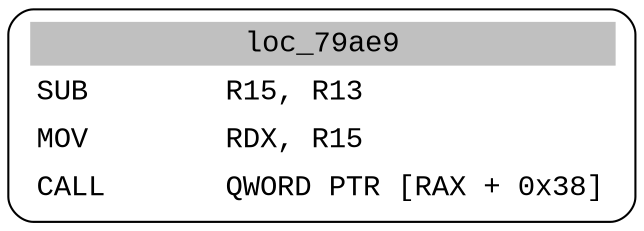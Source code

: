 digraph asm_graph {
1941 [
shape="Mrecord" fontname="Courier New"label =<<table border="0" cellborder="0" cellpadding="3"><tr><td align="center" colspan="2" bgcolor="grey">loc_79ae9</td></tr><tr><td align="left">SUB        R15, R13</td></tr><tr><td align="left">MOV        RDX, R15</td></tr><tr><td align="left">CALL       QWORD PTR [RAX + 0x38]</td></tr></table>> ];
}